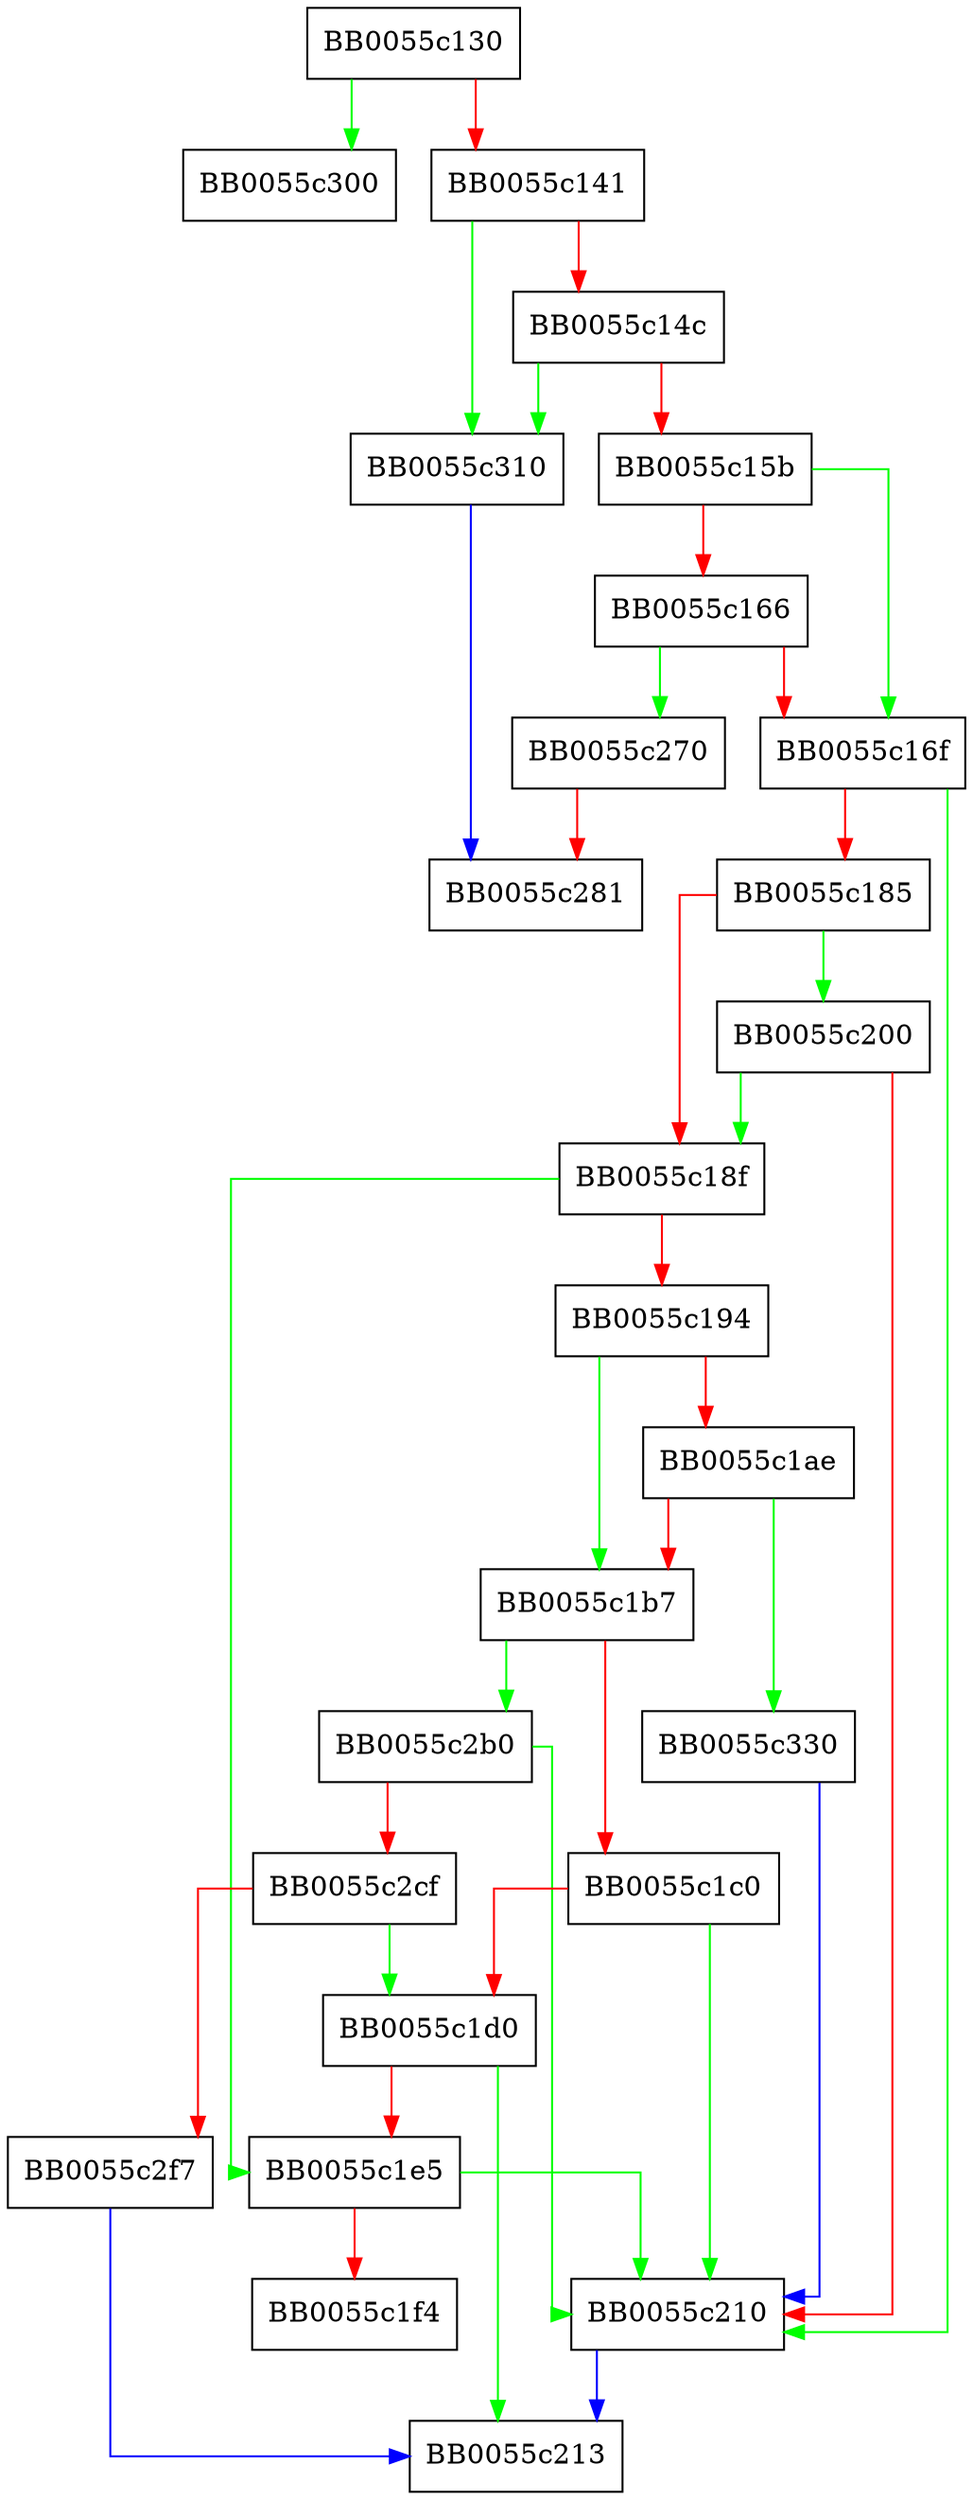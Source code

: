 digraph ossl_cmp_certreq_new {
  node [shape="box"];
  graph [splines=ortho];
  BB0055c130 -> BB0055c300 [color="green"];
  BB0055c130 -> BB0055c141 [color="red"];
  BB0055c141 -> BB0055c310 [color="green"];
  BB0055c141 -> BB0055c14c [color="red"];
  BB0055c14c -> BB0055c310 [color="green"];
  BB0055c14c -> BB0055c15b [color="red"];
  BB0055c15b -> BB0055c16f [color="green"];
  BB0055c15b -> BB0055c166 [color="red"];
  BB0055c166 -> BB0055c270 [color="green"];
  BB0055c166 -> BB0055c16f [color="red"];
  BB0055c16f -> BB0055c210 [color="green"];
  BB0055c16f -> BB0055c185 [color="red"];
  BB0055c185 -> BB0055c200 [color="green"];
  BB0055c185 -> BB0055c18f [color="red"];
  BB0055c18f -> BB0055c1e5 [color="green"];
  BB0055c18f -> BB0055c194 [color="red"];
  BB0055c194 -> BB0055c1b7 [color="green"];
  BB0055c194 -> BB0055c1ae [color="red"];
  BB0055c1ae -> BB0055c330 [color="green"];
  BB0055c1ae -> BB0055c1b7 [color="red"];
  BB0055c1b7 -> BB0055c2b0 [color="green"];
  BB0055c1b7 -> BB0055c1c0 [color="red"];
  BB0055c1c0 -> BB0055c210 [color="green"];
  BB0055c1c0 -> BB0055c1d0 [color="red"];
  BB0055c1d0 -> BB0055c213 [color="green"];
  BB0055c1d0 -> BB0055c1e5 [color="red"];
  BB0055c1e5 -> BB0055c210 [color="green"];
  BB0055c1e5 -> BB0055c1f4 [color="red"];
  BB0055c200 -> BB0055c18f [color="green"];
  BB0055c200 -> BB0055c210 [color="red"];
  BB0055c210 -> BB0055c213 [color="blue"];
  BB0055c270 -> BB0055c281 [color="red"];
  BB0055c2b0 -> BB0055c210 [color="green"];
  BB0055c2b0 -> BB0055c2cf [color="red"];
  BB0055c2cf -> BB0055c1d0 [color="green"];
  BB0055c2cf -> BB0055c2f7 [color="red"];
  BB0055c2f7 -> BB0055c213 [color="blue"];
  BB0055c310 -> BB0055c281 [color="blue"];
  BB0055c330 -> BB0055c210 [color="blue"];
}